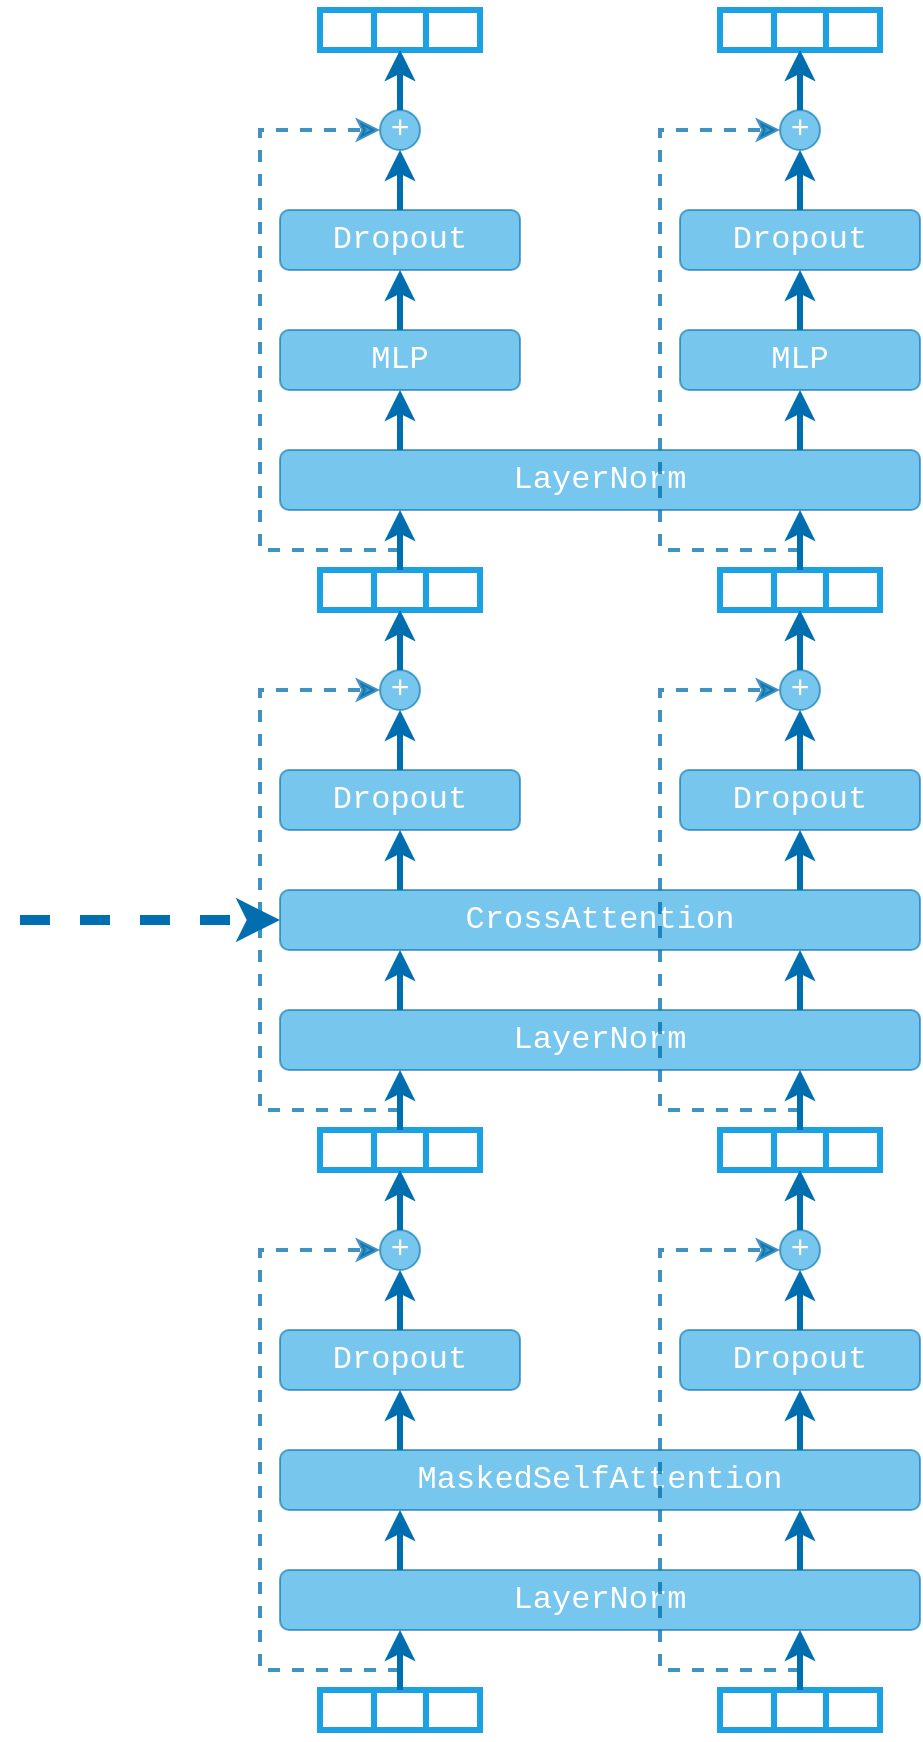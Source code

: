 <mxfile version="21.6.1" type="device">
  <diagram name="Page-1" id="Bc5GJkbn-tEceONIMzTU">
    <mxGraphModel dx="899" dy="552" grid="1" gridSize="10" guides="1" tooltips="1" connect="1" arrows="1" fold="1" page="1" pageScale="1" pageWidth="850" pageHeight="1100" math="0" shadow="0">
      <root>
        <mxCell id="0" />
        <mxCell id="1" parent="0" />
        <mxCell id="vSFo7Jb99_2Wq5jZSn7a-1" value="" style="shape=table;startSize=0;container=1;collapsible=0;childLayout=tableLayout;fontSize=16;fillColor=none;strokeColor=#1BA1E2;strokeWidth=3;" vertex="1" parent="1">
          <mxGeometry x="170" y="565" width="80" height="20" as="geometry" />
        </mxCell>
        <mxCell id="vSFo7Jb99_2Wq5jZSn7a-2" value="" style="shape=tableRow;horizontal=0;startSize=0;swimlaneHead=0;swimlaneBody=0;strokeColor=inherit;top=0;left=0;bottom=0;right=0;collapsible=0;dropTarget=0;fillColor=none;points=[[0,0.5],[1,0.5]];portConstraint=eastwest;fontSize=16;strokeWidth=3;" vertex="1" parent="vSFo7Jb99_2Wq5jZSn7a-1">
          <mxGeometry width="80" height="20" as="geometry" />
        </mxCell>
        <mxCell id="vSFo7Jb99_2Wq5jZSn7a-3" value="" style="shape=partialRectangle;html=1;whiteSpace=wrap;connectable=0;strokeColor=inherit;overflow=hidden;fillColor=none;top=0;left=0;bottom=0;right=0;pointerEvents=1;fontSize=16;" vertex="1" parent="vSFo7Jb99_2Wq5jZSn7a-2">
          <mxGeometry width="27" height="20" as="geometry">
            <mxRectangle width="27" height="20" as="alternateBounds" />
          </mxGeometry>
        </mxCell>
        <mxCell id="vSFo7Jb99_2Wq5jZSn7a-4" value="" style="shape=partialRectangle;html=1;whiteSpace=wrap;connectable=0;strokeColor=inherit;overflow=hidden;fillColor=none;top=0;left=0;bottom=0;right=0;pointerEvents=1;fontSize=16;" vertex="1" parent="vSFo7Jb99_2Wq5jZSn7a-2">
          <mxGeometry x="27" width="26" height="20" as="geometry">
            <mxRectangle width="26" height="20" as="alternateBounds" />
          </mxGeometry>
        </mxCell>
        <mxCell id="vSFo7Jb99_2Wq5jZSn7a-5" value="" style="shape=partialRectangle;html=1;whiteSpace=wrap;connectable=0;strokeColor=inherit;overflow=hidden;fillColor=none;top=0;left=0;bottom=0;right=0;pointerEvents=1;fontSize=16;" vertex="1" parent="vSFo7Jb99_2Wq5jZSn7a-2">
          <mxGeometry x="53" width="27" height="20" as="geometry">
            <mxRectangle width="27" height="20" as="alternateBounds" />
          </mxGeometry>
        </mxCell>
        <mxCell id="vSFo7Jb99_2Wq5jZSn7a-15" value="&lt;font style=&quot;font-size: 16px;&quot; face=&quot;Courier New&quot;&gt;CrossAttention&lt;br&gt;&lt;/font&gt;" style="rounded=1;whiteSpace=wrap;html=1;opacity=60;fillColor=#1ba1e2;fontColor=#ffffff;strokeColor=#006EAF;" vertex="1" parent="1">
          <mxGeometry x="150" y="445" width="320" height="30" as="geometry" />
        </mxCell>
        <mxCell id="vSFo7Jb99_2Wq5jZSn7a-17" value="" style="shape=table;startSize=0;container=1;collapsible=0;childLayout=tableLayout;fontSize=16;fillColor=none;strokeColor=#1BA1E2;strokeWidth=3;" vertex="1" parent="1">
          <mxGeometry x="370" y="565" width="80" height="20" as="geometry" />
        </mxCell>
        <mxCell id="vSFo7Jb99_2Wq5jZSn7a-18" value="" style="shape=tableRow;horizontal=0;startSize=0;swimlaneHead=0;swimlaneBody=0;strokeColor=inherit;top=0;left=0;bottom=0;right=0;collapsible=0;dropTarget=0;fillColor=none;points=[[0,0.5],[1,0.5]];portConstraint=eastwest;fontSize=16;strokeWidth=3;" vertex="1" parent="vSFo7Jb99_2Wq5jZSn7a-17">
          <mxGeometry width="80" height="20" as="geometry" />
        </mxCell>
        <mxCell id="vSFo7Jb99_2Wq5jZSn7a-19" value="" style="shape=partialRectangle;html=1;whiteSpace=wrap;connectable=0;strokeColor=inherit;overflow=hidden;fillColor=none;top=0;left=0;bottom=0;right=0;pointerEvents=1;fontSize=16;" vertex="1" parent="vSFo7Jb99_2Wq5jZSn7a-18">
          <mxGeometry width="27" height="20" as="geometry">
            <mxRectangle width="27" height="20" as="alternateBounds" />
          </mxGeometry>
        </mxCell>
        <mxCell id="vSFo7Jb99_2Wq5jZSn7a-20" value="" style="shape=partialRectangle;html=1;whiteSpace=wrap;connectable=0;strokeColor=inherit;overflow=hidden;fillColor=none;top=0;left=0;bottom=0;right=0;pointerEvents=1;fontSize=16;" vertex="1" parent="vSFo7Jb99_2Wq5jZSn7a-18">
          <mxGeometry x="27" width="26" height="20" as="geometry">
            <mxRectangle width="26" height="20" as="alternateBounds" />
          </mxGeometry>
        </mxCell>
        <mxCell id="vSFo7Jb99_2Wq5jZSn7a-21" value="" style="shape=partialRectangle;html=1;whiteSpace=wrap;connectable=0;strokeColor=inherit;overflow=hidden;fillColor=none;top=0;left=0;bottom=0;right=0;pointerEvents=1;fontSize=16;" vertex="1" parent="vSFo7Jb99_2Wq5jZSn7a-18">
          <mxGeometry x="53" width="27" height="20" as="geometry">
            <mxRectangle width="27" height="20" as="alternateBounds" />
          </mxGeometry>
        </mxCell>
        <mxCell id="vSFo7Jb99_2Wq5jZSn7a-22" value="&lt;font style=&quot;font-size: 16px;&quot; face=&quot;Courier New&quot;&gt;MLP&lt;br&gt;&lt;/font&gt;" style="rounded=1;whiteSpace=wrap;html=1;opacity=60;fillColor=#1ba1e2;fontColor=#ffffff;strokeColor=#006EAF;" vertex="1" parent="1">
          <mxGeometry x="150" y="165" width="120" height="30" as="geometry" />
        </mxCell>
        <mxCell id="vSFo7Jb99_2Wq5jZSn7a-29" value="" style="shape=table;startSize=0;container=1;collapsible=0;childLayout=tableLayout;fontSize=16;fillColor=none;strokeColor=#1BA1E2;strokeWidth=3;" vertex="1" parent="1">
          <mxGeometry x="170" y="285" width="80" height="20" as="geometry" />
        </mxCell>
        <mxCell id="vSFo7Jb99_2Wq5jZSn7a-30" value="" style="shape=tableRow;horizontal=0;startSize=0;swimlaneHead=0;swimlaneBody=0;strokeColor=inherit;top=0;left=0;bottom=0;right=0;collapsible=0;dropTarget=0;fillColor=none;points=[[0,0.5],[1,0.5]];portConstraint=eastwest;fontSize=16;strokeWidth=3;" vertex="1" parent="vSFo7Jb99_2Wq5jZSn7a-29">
          <mxGeometry width="80" height="20" as="geometry" />
        </mxCell>
        <mxCell id="vSFo7Jb99_2Wq5jZSn7a-31" value="" style="shape=partialRectangle;html=1;whiteSpace=wrap;connectable=0;strokeColor=inherit;overflow=hidden;fillColor=none;top=0;left=0;bottom=0;right=0;pointerEvents=1;fontSize=16;" vertex="1" parent="vSFo7Jb99_2Wq5jZSn7a-30">
          <mxGeometry width="27" height="20" as="geometry">
            <mxRectangle width="27" height="20" as="alternateBounds" />
          </mxGeometry>
        </mxCell>
        <mxCell id="vSFo7Jb99_2Wq5jZSn7a-32" value="" style="shape=partialRectangle;html=1;whiteSpace=wrap;connectable=0;strokeColor=inherit;overflow=hidden;fillColor=none;top=0;left=0;bottom=0;right=0;pointerEvents=1;fontSize=16;" vertex="1" parent="vSFo7Jb99_2Wq5jZSn7a-30">
          <mxGeometry x="27" width="26" height="20" as="geometry">
            <mxRectangle width="26" height="20" as="alternateBounds" />
          </mxGeometry>
        </mxCell>
        <mxCell id="vSFo7Jb99_2Wq5jZSn7a-33" value="" style="shape=partialRectangle;html=1;whiteSpace=wrap;connectable=0;strokeColor=inherit;overflow=hidden;fillColor=none;top=0;left=0;bottom=0;right=0;pointerEvents=1;fontSize=16;" vertex="1" parent="vSFo7Jb99_2Wq5jZSn7a-30">
          <mxGeometry x="53" width="27" height="20" as="geometry">
            <mxRectangle width="27" height="20" as="alternateBounds" />
          </mxGeometry>
        </mxCell>
        <mxCell id="vSFo7Jb99_2Wq5jZSn7a-34" value="" style="shape=table;startSize=0;container=1;collapsible=0;childLayout=tableLayout;fontSize=16;fillColor=none;strokeColor=#1BA1E2;strokeWidth=3;" vertex="1" parent="1">
          <mxGeometry x="370" y="285" width="80" height="20" as="geometry" />
        </mxCell>
        <mxCell id="vSFo7Jb99_2Wq5jZSn7a-35" value="" style="shape=tableRow;horizontal=0;startSize=0;swimlaneHead=0;swimlaneBody=0;strokeColor=inherit;top=0;left=0;bottom=0;right=0;collapsible=0;dropTarget=0;fillColor=none;points=[[0,0.5],[1,0.5]];portConstraint=eastwest;fontSize=16;strokeWidth=3;" vertex="1" parent="vSFo7Jb99_2Wq5jZSn7a-34">
          <mxGeometry width="80" height="20" as="geometry" />
        </mxCell>
        <mxCell id="vSFo7Jb99_2Wq5jZSn7a-36" value="" style="shape=partialRectangle;html=1;whiteSpace=wrap;connectable=0;strokeColor=inherit;overflow=hidden;fillColor=none;top=0;left=0;bottom=0;right=0;pointerEvents=1;fontSize=16;" vertex="1" parent="vSFo7Jb99_2Wq5jZSn7a-35">
          <mxGeometry width="27" height="20" as="geometry">
            <mxRectangle width="27" height="20" as="alternateBounds" />
          </mxGeometry>
        </mxCell>
        <mxCell id="vSFo7Jb99_2Wq5jZSn7a-37" value="" style="shape=partialRectangle;html=1;whiteSpace=wrap;connectable=0;strokeColor=inherit;overflow=hidden;fillColor=none;top=0;left=0;bottom=0;right=0;pointerEvents=1;fontSize=16;" vertex="1" parent="vSFo7Jb99_2Wq5jZSn7a-35">
          <mxGeometry x="27" width="26" height="20" as="geometry">
            <mxRectangle width="26" height="20" as="alternateBounds" />
          </mxGeometry>
        </mxCell>
        <mxCell id="vSFo7Jb99_2Wq5jZSn7a-38" value="" style="shape=partialRectangle;html=1;whiteSpace=wrap;connectable=0;strokeColor=inherit;overflow=hidden;fillColor=none;top=0;left=0;bottom=0;right=0;pointerEvents=1;fontSize=16;" vertex="1" parent="vSFo7Jb99_2Wq5jZSn7a-35">
          <mxGeometry x="53" width="27" height="20" as="geometry">
            <mxRectangle width="27" height="20" as="alternateBounds" />
          </mxGeometry>
        </mxCell>
        <mxCell id="vSFo7Jb99_2Wq5jZSn7a-39" value="&lt;font style=&quot;font-size: 16px;&quot; face=&quot;Courier New&quot;&gt;MLP&lt;br&gt;&lt;/font&gt;" style="rounded=1;whiteSpace=wrap;html=1;opacity=60;fillColor=#1ba1e2;fontColor=#ffffff;strokeColor=#006EAF;" vertex="1" parent="1">
          <mxGeometry x="350" y="165" width="120" height="30" as="geometry" />
        </mxCell>
        <mxCell id="vSFo7Jb99_2Wq5jZSn7a-40" value="&lt;font style=&quot;font-size: 16px;&quot; face=&quot;Courier New&quot;&gt;LayerNorm&lt;br&gt;&lt;/font&gt;" style="rounded=1;whiteSpace=wrap;html=1;opacity=60;fillColor=#1ba1e2;fontColor=#ffffff;strokeColor=#006EAF;" vertex="1" parent="1">
          <mxGeometry x="150" y="505" width="320" height="30" as="geometry" />
        </mxCell>
        <mxCell id="vSFo7Jb99_2Wq5jZSn7a-41" value="&lt;font style=&quot;font-size: 16px;&quot; face=&quot;Courier New&quot;&gt;+&lt;/font&gt;" style="ellipse;whiteSpace=wrap;html=1;aspect=fixed;fillColor=#1ba1e2;fontColor=#ffffff;strokeColor=#006EAF;opacity=60;" vertex="1" parent="1">
          <mxGeometry x="200" y="335" width="20" height="20" as="geometry" />
        </mxCell>
        <mxCell id="vSFo7Jb99_2Wq5jZSn7a-42" value="&lt;font style=&quot;font-size: 16px;&quot; face=&quot;Courier New&quot;&gt;+&lt;/font&gt;" style="ellipse;whiteSpace=wrap;html=1;aspect=fixed;fillColor=#1ba1e2;fontColor=#ffffff;strokeColor=#006EAF;opacity=60;" vertex="1" parent="1">
          <mxGeometry x="400" y="335" width="20" height="20" as="geometry" />
        </mxCell>
        <mxCell id="vSFo7Jb99_2Wq5jZSn7a-43" value="&lt;font style=&quot;font-size: 16px;&quot; face=&quot;Courier New&quot;&gt;LayerNorm&lt;br&gt;&lt;/font&gt;" style="rounded=1;whiteSpace=wrap;html=1;opacity=60;fillColor=#1ba1e2;fontColor=#ffffff;strokeColor=#006EAF;" vertex="1" parent="1">
          <mxGeometry x="150" y="225" width="320" height="30" as="geometry" />
        </mxCell>
        <mxCell id="vSFo7Jb99_2Wq5jZSn7a-54" value="" style="shape=table;startSize=0;container=1;collapsible=0;childLayout=tableLayout;fontSize=16;fillColor=none;strokeColor=#1BA1E2;strokeWidth=3;" vertex="1" parent="1">
          <mxGeometry x="170" y="5" width="80" height="20" as="geometry" />
        </mxCell>
        <mxCell id="vSFo7Jb99_2Wq5jZSn7a-55" value="" style="shape=tableRow;horizontal=0;startSize=0;swimlaneHead=0;swimlaneBody=0;strokeColor=inherit;top=0;left=0;bottom=0;right=0;collapsible=0;dropTarget=0;fillColor=none;points=[[0,0.5],[1,0.5]];portConstraint=eastwest;fontSize=16;strokeWidth=3;" vertex="1" parent="vSFo7Jb99_2Wq5jZSn7a-54">
          <mxGeometry width="80" height="20" as="geometry" />
        </mxCell>
        <mxCell id="vSFo7Jb99_2Wq5jZSn7a-56" value="" style="shape=partialRectangle;html=1;whiteSpace=wrap;connectable=0;strokeColor=inherit;overflow=hidden;fillColor=none;top=0;left=0;bottom=0;right=0;pointerEvents=1;fontSize=16;" vertex="1" parent="vSFo7Jb99_2Wq5jZSn7a-55">
          <mxGeometry width="27" height="20" as="geometry">
            <mxRectangle width="27" height="20" as="alternateBounds" />
          </mxGeometry>
        </mxCell>
        <mxCell id="vSFo7Jb99_2Wq5jZSn7a-57" value="" style="shape=partialRectangle;html=1;whiteSpace=wrap;connectable=0;strokeColor=inherit;overflow=hidden;fillColor=none;top=0;left=0;bottom=0;right=0;pointerEvents=1;fontSize=16;" vertex="1" parent="vSFo7Jb99_2Wq5jZSn7a-55">
          <mxGeometry x="27" width="26" height="20" as="geometry">
            <mxRectangle width="26" height="20" as="alternateBounds" />
          </mxGeometry>
        </mxCell>
        <mxCell id="vSFo7Jb99_2Wq5jZSn7a-58" value="" style="shape=partialRectangle;html=1;whiteSpace=wrap;connectable=0;strokeColor=inherit;overflow=hidden;fillColor=none;top=0;left=0;bottom=0;right=0;pointerEvents=1;fontSize=16;" vertex="1" parent="vSFo7Jb99_2Wq5jZSn7a-55">
          <mxGeometry x="53" width="27" height="20" as="geometry">
            <mxRectangle width="27" height="20" as="alternateBounds" />
          </mxGeometry>
        </mxCell>
        <mxCell id="vSFo7Jb99_2Wq5jZSn7a-59" value="" style="shape=table;startSize=0;container=1;collapsible=0;childLayout=tableLayout;fontSize=16;fillColor=none;strokeColor=#1BA1E2;strokeWidth=3;" vertex="1" parent="1">
          <mxGeometry x="370" y="5" width="80" height="20" as="geometry" />
        </mxCell>
        <mxCell id="vSFo7Jb99_2Wq5jZSn7a-60" value="" style="shape=tableRow;horizontal=0;startSize=0;swimlaneHead=0;swimlaneBody=0;strokeColor=inherit;top=0;left=0;bottom=0;right=0;collapsible=0;dropTarget=0;fillColor=none;points=[[0,0.5],[1,0.5]];portConstraint=eastwest;fontSize=16;strokeWidth=3;" vertex="1" parent="vSFo7Jb99_2Wq5jZSn7a-59">
          <mxGeometry width="80" height="20" as="geometry" />
        </mxCell>
        <mxCell id="vSFo7Jb99_2Wq5jZSn7a-61" value="" style="shape=partialRectangle;html=1;whiteSpace=wrap;connectable=0;strokeColor=inherit;overflow=hidden;fillColor=none;top=0;left=0;bottom=0;right=0;pointerEvents=1;fontSize=16;" vertex="1" parent="vSFo7Jb99_2Wq5jZSn7a-60">
          <mxGeometry width="27" height="20" as="geometry">
            <mxRectangle width="27" height="20" as="alternateBounds" />
          </mxGeometry>
        </mxCell>
        <mxCell id="vSFo7Jb99_2Wq5jZSn7a-62" value="" style="shape=partialRectangle;html=1;whiteSpace=wrap;connectable=0;strokeColor=inherit;overflow=hidden;fillColor=none;top=0;left=0;bottom=0;right=0;pointerEvents=1;fontSize=16;" vertex="1" parent="vSFo7Jb99_2Wq5jZSn7a-60">
          <mxGeometry x="27" width="26" height="20" as="geometry">
            <mxRectangle width="26" height="20" as="alternateBounds" />
          </mxGeometry>
        </mxCell>
        <mxCell id="vSFo7Jb99_2Wq5jZSn7a-63" value="" style="shape=partialRectangle;html=1;whiteSpace=wrap;connectable=0;strokeColor=inherit;overflow=hidden;fillColor=none;top=0;left=0;bottom=0;right=0;pointerEvents=1;fontSize=16;" vertex="1" parent="vSFo7Jb99_2Wq5jZSn7a-60">
          <mxGeometry x="53" width="27" height="20" as="geometry">
            <mxRectangle width="27" height="20" as="alternateBounds" />
          </mxGeometry>
        </mxCell>
        <mxCell id="vSFo7Jb99_2Wq5jZSn7a-64" value="&lt;font style=&quot;font-size: 16px;&quot; face=&quot;Courier New&quot;&gt;+&lt;/font&gt;" style="ellipse;whiteSpace=wrap;html=1;aspect=fixed;fillColor=#1ba1e2;fontColor=#ffffff;strokeColor=#006EAF;opacity=60;" vertex="1" parent="1">
          <mxGeometry x="200" y="55" width="20" height="20" as="geometry" />
        </mxCell>
        <mxCell id="vSFo7Jb99_2Wq5jZSn7a-65" value="&lt;font style=&quot;font-size: 16px;&quot; face=&quot;Courier New&quot;&gt;+&lt;/font&gt;" style="ellipse;whiteSpace=wrap;html=1;aspect=fixed;fillColor=#1ba1e2;fontColor=#ffffff;strokeColor=#006EAF;opacity=60;" vertex="1" parent="1">
          <mxGeometry x="400" y="55" width="20" height="20" as="geometry" />
        </mxCell>
        <mxCell id="vSFo7Jb99_2Wq5jZSn7a-66" value="" style="endArrow=classic;html=1;rounded=0;fillColor=#1ba1e2;strokeColor=#006EAF;strokeWidth=3;" edge="1" parent="1">
          <mxGeometry width="50" height="50" relative="1" as="geometry">
            <mxPoint x="410" y="565" as="sourcePoint" />
            <mxPoint x="410" y="535" as="targetPoint" />
          </mxGeometry>
        </mxCell>
        <mxCell id="vSFo7Jb99_2Wq5jZSn7a-67" value="" style="endArrow=classic;html=1;rounded=0;fillColor=#1ba1e2;strokeColor=#006EAF;strokeWidth=3;" edge="1" parent="1">
          <mxGeometry width="50" height="50" relative="1" as="geometry">
            <mxPoint x="210" y="565" as="sourcePoint" />
            <mxPoint x="210" y="535" as="targetPoint" />
          </mxGeometry>
        </mxCell>
        <mxCell id="vSFo7Jb99_2Wq5jZSn7a-68" value="" style="endArrow=classic;html=1;rounded=0;fillColor=#1ba1e2;strokeColor=#006EAF;strokeWidth=3;" edge="1" parent="1">
          <mxGeometry width="50" height="50" relative="1" as="geometry">
            <mxPoint x="410" y="505" as="sourcePoint" />
            <mxPoint x="410" y="475" as="targetPoint" />
          </mxGeometry>
        </mxCell>
        <mxCell id="vSFo7Jb99_2Wq5jZSn7a-69" value="" style="endArrow=classic;html=1;rounded=0;fillColor=#1ba1e2;strokeColor=#006EAF;strokeWidth=3;" edge="1" parent="1">
          <mxGeometry width="50" height="50" relative="1" as="geometry">
            <mxPoint x="210" y="505" as="sourcePoint" />
            <mxPoint x="210" y="475" as="targetPoint" />
          </mxGeometry>
        </mxCell>
        <mxCell id="vSFo7Jb99_2Wq5jZSn7a-70" value="" style="endArrow=classic;html=1;rounded=0;fillColor=#1ba1e2;strokeColor=#006EAF;strokeWidth=3;" edge="1" parent="1">
          <mxGeometry width="50" height="50" relative="1" as="geometry">
            <mxPoint x="410" y="385" as="sourcePoint" />
            <mxPoint x="410" y="355" as="targetPoint" />
          </mxGeometry>
        </mxCell>
        <mxCell id="vSFo7Jb99_2Wq5jZSn7a-71" value="" style="endArrow=classic;html=1;rounded=0;fillColor=#1ba1e2;strokeColor=#006EAF;strokeWidth=3;" edge="1" parent="1">
          <mxGeometry width="50" height="50" relative="1" as="geometry">
            <mxPoint x="210" y="385" as="sourcePoint" />
            <mxPoint x="210" y="355" as="targetPoint" />
          </mxGeometry>
        </mxCell>
        <mxCell id="vSFo7Jb99_2Wq5jZSn7a-72" value="" style="endArrow=classic;html=1;rounded=0;fillColor=#1ba1e2;strokeColor=#006EAF;strokeWidth=3;" edge="1" parent="1">
          <mxGeometry width="50" height="50" relative="1" as="geometry">
            <mxPoint x="410" y="445" as="sourcePoint" />
            <mxPoint x="410" y="415" as="targetPoint" />
          </mxGeometry>
        </mxCell>
        <mxCell id="vSFo7Jb99_2Wq5jZSn7a-75" value="" style="endArrow=classic;html=1;rounded=0;fillColor=#1ba1e2;strokeColor=#006EAF;strokeWidth=2;entryX=0;entryY=0.5;entryDx=0;entryDy=0;dashed=1;opacity=75;" edge="1" parent="1" target="vSFo7Jb99_2Wq5jZSn7a-42">
          <mxGeometry width="50" height="50" relative="1" as="geometry">
            <mxPoint x="410" y="555" as="sourcePoint" />
            <mxPoint x="400" y="405" as="targetPoint" />
            <Array as="points">
              <mxPoint x="340" y="555" />
              <mxPoint x="340" y="345" />
            </Array>
          </mxGeometry>
        </mxCell>
        <mxCell id="vSFo7Jb99_2Wq5jZSn7a-74" value="" style="endArrow=classic;html=1;rounded=0;fillColor=#1ba1e2;strokeColor=#006EAF;strokeWidth=2;entryX=0;entryY=0.5;entryDx=0;entryDy=0;dashed=1;opacity=75;" edge="1" parent="1" target="vSFo7Jb99_2Wq5jZSn7a-41">
          <mxGeometry width="50" height="50" relative="1" as="geometry">
            <mxPoint x="210" y="555" as="sourcePoint" />
            <mxPoint x="150.0" y="405" as="targetPoint" />
            <Array as="points">
              <mxPoint x="140" y="555" />
              <mxPoint x="140" y="345" />
            </Array>
          </mxGeometry>
        </mxCell>
        <mxCell id="vSFo7Jb99_2Wq5jZSn7a-73" value="" style="endArrow=classic;html=1;rounded=0;fillColor=#1ba1e2;strokeColor=#006EAF;strokeWidth=3;" edge="1" parent="1">
          <mxGeometry width="50" height="50" relative="1" as="geometry">
            <mxPoint x="210" y="445" as="sourcePoint" />
            <mxPoint x="210" y="415" as="targetPoint" />
          </mxGeometry>
        </mxCell>
        <mxCell id="vSFo7Jb99_2Wq5jZSn7a-76" value="" style="endArrow=classic;html=1;rounded=0;fillColor=#1ba1e2;strokeColor=#006EAF;strokeWidth=3;" edge="1" parent="1">
          <mxGeometry width="50" height="50" relative="1" as="geometry">
            <mxPoint x="410" y="285" as="sourcePoint" />
            <mxPoint x="410" y="255" as="targetPoint" />
          </mxGeometry>
        </mxCell>
        <mxCell id="vSFo7Jb99_2Wq5jZSn7a-77" value="" style="endArrow=classic;html=1;rounded=0;fillColor=#1ba1e2;strokeColor=#006EAF;strokeWidth=3;" edge="1" parent="1">
          <mxGeometry width="50" height="50" relative="1" as="geometry">
            <mxPoint x="210" y="285" as="sourcePoint" />
            <mxPoint x="210" y="255" as="targetPoint" />
          </mxGeometry>
        </mxCell>
        <mxCell id="vSFo7Jb99_2Wq5jZSn7a-80" value="" style="endArrow=classic;html=1;rounded=0;fillColor=#1ba1e2;strokeColor=#006EAF;strokeWidth=3;" edge="1" parent="1">
          <mxGeometry width="50" height="50" relative="1" as="geometry">
            <mxPoint x="410" y="225" as="sourcePoint" />
            <mxPoint x="410" y="195" as="targetPoint" />
          </mxGeometry>
        </mxCell>
        <mxCell id="vSFo7Jb99_2Wq5jZSn7a-81" value="" style="endArrow=classic;html=1;rounded=0;fillColor=#1ba1e2;strokeColor=#006EAF;strokeWidth=3;" edge="1" parent="1">
          <mxGeometry width="50" height="50" relative="1" as="geometry">
            <mxPoint x="210" y="225" as="sourcePoint" />
            <mxPoint x="210" y="195" as="targetPoint" />
          </mxGeometry>
        </mxCell>
        <mxCell id="vSFo7Jb99_2Wq5jZSn7a-82" value="" style="endArrow=classic;html=1;rounded=0;fillColor=#1ba1e2;strokeColor=#006EAF;strokeWidth=3;" edge="1" parent="1">
          <mxGeometry width="50" height="50" relative="1" as="geometry">
            <mxPoint x="410" y="105" as="sourcePoint" />
            <mxPoint x="410" y="75" as="targetPoint" />
          </mxGeometry>
        </mxCell>
        <mxCell id="vSFo7Jb99_2Wq5jZSn7a-83" value="" style="endArrow=classic;html=1;rounded=0;fillColor=#1ba1e2;strokeColor=#006EAF;strokeWidth=3;" edge="1" parent="1">
          <mxGeometry width="50" height="50" relative="1" as="geometry">
            <mxPoint x="210" y="105" as="sourcePoint" />
            <mxPoint x="210" y="75" as="targetPoint" />
          </mxGeometry>
        </mxCell>
        <mxCell id="vSFo7Jb99_2Wq5jZSn7a-84" value="" style="endArrow=classic;html=1;rounded=0;fillColor=#1ba1e2;strokeColor=#006EAF;strokeWidth=3;" edge="1" parent="1">
          <mxGeometry width="50" height="50" relative="1" as="geometry">
            <mxPoint x="410" y="165" as="sourcePoint" />
            <mxPoint x="410" y="135" as="targetPoint" />
          </mxGeometry>
        </mxCell>
        <mxCell id="vSFo7Jb99_2Wq5jZSn7a-85" value="" style="endArrow=classic;html=1;rounded=0;fillColor=#1ba1e2;strokeColor=#006EAF;strokeWidth=3;" edge="1" parent="1">
          <mxGeometry width="50" height="50" relative="1" as="geometry">
            <mxPoint x="210" y="165" as="sourcePoint" />
            <mxPoint x="210" y="135" as="targetPoint" />
          </mxGeometry>
        </mxCell>
        <mxCell id="vSFo7Jb99_2Wq5jZSn7a-86" value="" style="endArrow=classic;html=1;rounded=0;fillColor=#1ba1e2;strokeColor=#006EAF;strokeWidth=2;entryX=0;entryY=0.5;entryDx=0;entryDy=0;dashed=1;opacity=75;" edge="1" parent="1" target="vSFo7Jb99_2Wq5jZSn7a-65">
          <mxGeometry width="50" height="50" relative="1" as="geometry">
            <mxPoint x="410" y="275" as="sourcePoint" />
            <mxPoint x="400" y="125" as="targetPoint" />
            <Array as="points">
              <mxPoint x="340" y="275" />
              <mxPoint x="340" y="65" />
            </Array>
          </mxGeometry>
        </mxCell>
        <mxCell id="vSFo7Jb99_2Wq5jZSn7a-87" value="" style="endArrow=classic;html=1;rounded=0;fillColor=#1ba1e2;strokeColor=#006EAF;strokeWidth=2;entryX=0;entryY=0.5;entryDx=0;entryDy=0;dashed=1;opacity=75;" edge="1" parent="1" target="vSFo7Jb99_2Wq5jZSn7a-64">
          <mxGeometry width="50" height="50" relative="1" as="geometry">
            <mxPoint x="210" y="275" as="sourcePoint" />
            <mxPoint x="200" y="125" as="targetPoint" />
            <Array as="points">
              <mxPoint x="140" y="275" />
              <mxPoint x="140" y="65" />
            </Array>
          </mxGeometry>
        </mxCell>
        <mxCell id="vSFo7Jb99_2Wq5jZSn7a-88" value="&lt;font style=&quot;font-size: 16px;&quot; face=&quot;Courier New&quot;&gt;Dropout&lt;br&gt;&lt;/font&gt;" style="rounded=1;whiteSpace=wrap;html=1;opacity=60;fillColor=#1ba1e2;fontColor=#ffffff;strokeColor=#006EAF;" vertex="1" parent="1">
          <mxGeometry x="150" y="385" width="120" height="30" as="geometry" />
        </mxCell>
        <mxCell id="vSFo7Jb99_2Wq5jZSn7a-89" value="&lt;font style=&quot;font-size: 16px;&quot; face=&quot;Courier New&quot;&gt;Dropout&lt;br&gt;&lt;/font&gt;" style="rounded=1;whiteSpace=wrap;html=1;opacity=60;fillColor=#1ba1e2;fontColor=#ffffff;strokeColor=#006EAF;" vertex="1" parent="1">
          <mxGeometry x="350" y="385" width="120" height="30" as="geometry" />
        </mxCell>
        <mxCell id="vSFo7Jb99_2Wq5jZSn7a-90" value="" style="endArrow=classic;html=1;rounded=0;fillColor=#1ba1e2;strokeColor=#006EAF;strokeWidth=3;" edge="1" parent="1">
          <mxGeometry width="50" height="50" relative="1" as="geometry">
            <mxPoint x="410" y="335" as="sourcePoint" />
            <mxPoint x="410" y="305" as="targetPoint" />
          </mxGeometry>
        </mxCell>
        <mxCell id="vSFo7Jb99_2Wq5jZSn7a-91" value="" style="endArrow=classic;html=1;rounded=0;fillColor=#1ba1e2;strokeColor=#006EAF;strokeWidth=3;" edge="1" parent="1">
          <mxGeometry width="50" height="50" relative="1" as="geometry">
            <mxPoint x="210" y="335" as="sourcePoint" />
            <mxPoint x="210" y="305" as="targetPoint" />
          </mxGeometry>
        </mxCell>
        <mxCell id="vSFo7Jb99_2Wq5jZSn7a-92" value="&lt;font style=&quot;font-size: 16px;&quot; face=&quot;Courier New&quot;&gt;Dropout&lt;br&gt;&lt;/font&gt;" style="rounded=1;whiteSpace=wrap;html=1;opacity=60;fillColor=#1ba1e2;fontColor=#ffffff;strokeColor=#006EAF;" vertex="1" parent="1">
          <mxGeometry x="150" y="105" width="120" height="30" as="geometry" />
        </mxCell>
        <mxCell id="vSFo7Jb99_2Wq5jZSn7a-93" value="&lt;font style=&quot;font-size: 16px;&quot; face=&quot;Courier New&quot;&gt;Dropout&lt;br&gt;&lt;/font&gt;" style="rounded=1;whiteSpace=wrap;html=1;opacity=60;fillColor=#1ba1e2;fontColor=#ffffff;strokeColor=#006EAF;" vertex="1" parent="1">
          <mxGeometry x="350" y="105" width="120" height="30" as="geometry" />
        </mxCell>
        <mxCell id="vSFo7Jb99_2Wq5jZSn7a-94" value="" style="endArrow=classic;html=1;rounded=0;fillColor=#1ba1e2;strokeColor=#006EAF;strokeWidth=3;" edge="1" parent="1">
          <mxGeometry width="50" height="50" relative="1" as="geometry">
            <mxPoint x="410" y="55" as="sourcePoint" />
            <mxPoint x="410" y="25" as="targetPoint" />
          </mxGeometry>
        </mxCell>
        <mxCell id="vSFo7Jb99_2Wq5jZSn7a-95" value="" style="endArrow=classic;html=1;rounded=0;fillColor=#1ba1e2;strokeColor=#006EAF;strokeWidth=3;" edge="1" parent="1">
          <mxGeometry width="50" height="50" relative="1" as="geometry">
            <mxPoint x="210" y="55" as="sourcePoint" />
            <mxPoint x="210" y="25" as="targetPoint" />
          </mxGeometry>
        </mxCell>
        <mxCell id="vSFo7Jb99_2Wq5jZSn7a-96" value="&lt;font style=&quot;font-size: 16px;&quot; face=&quot;Courier New&quot;&gt;z&lt;sub&gt;1&lt;/sub&gt;&lt;/font&gt;" style="text;html=1;strokeColor=none;fillColor=none;align=center;verticalAlign=middle;whiteSpace=wrap;rounded=0;fontColor=#FFFFFF;" vertex="1" parent="1">
          <mxGeometry x="110" y="560" width="60" height="30" as="geometry" />
        </mxCell>
        <mxCell id="vSFo7Jb99_2Wq5jZSn7a-97" value="&lt;font style=&quot;font-size: 16px;&quot; face=&quot;Courier New&quot;&gt;z&lt;sub&gt;2&lt;/sub&gt;&lt;/font&gt;" style="text;html=1;strokeColor=none;fillColor=none;align=center;verticalAlign=middle;whiteSpace=wrap;rounded=0;fontColor=#FFFFFF;" vertex="1" parent="1">
          <mxGeometry x="310" y="560" width="60" height="30" as="geometry" />
        </mxCell>
        <mxCell id="vSFo7Jb99_2Wq5jZSn7a-98" value="&lt;font style=&quot;font-size: 16px;&quot; face=&quot;Courier New&quot;&gt;c&lt;sub&gt;1&lt;/sub&gt;&lt;/font&gt;" style="text;html=1;strokeColor=none;fillColor=none;align=center;verticalAlign=middle;whiteSpace=wrap;rounded=0;fontColor=#FFFFFF;" vertex="1" parent="1">
          <mxGeometry x="110" y="280" width="60" height="30" as="geometry" />
        </mxCell>
        <mxCell id="vSFo7Jb99_2Wq5jZSn7a-99" value="&lt;font style=&quot;font-size: 16px;&quot; face=&quot;Courier New&quot;&gt;c&lt;sub&gt;2&lt;/sub&gt;&lt;/font&gt;" style="text;html=1;strokeColor=none;fillColor=none;align=center;verticalAlign=middle;whiteSpace=wrap;rounded=0;fontColor=#FFFFFF;" vertex="1" parent="1">
          <mxGeometry x="310" y="280" width="60" height="30" as="geometry" />
        </mxCell>
        <mxCell id="vSFo7Jb99_2Wq5jZSn7a-100" value="&lt;font style=&quot;font-size: 16px;&quot; face=&quot;Courier New&quot;&gt;r&lt;sub&gt;1&lt;/sub&gt;&lt;/font&gt;" style="text;html=1;strokeColor=none;fillColor=none;align=center;verticalAlign=middle;whiteSpace=wrap;rounded=0;fontColor=#FFFFFF;" vertex="1" parent="1">
          <mxGeometry x="110" width="60" height="30" as="geometry" />
        </mxCell>
        <mxCell id="vSFo7Jb99_2Wq5jZSn7a-101" value="&lt;font style=&quot;font-size: 16px;&quot; face=&quot;Courier New&quot;&gt;r&lt;sub&gt;2&lt;/sub&gt;&lt;/font&gt;" style="text;html=1;strokeColor=none;fillColor=none;align=center;verticalAlign=middle;whiteSpace=wrap;rounded=0;fontColor=#FFFFFF;" vertex="1" parent="1">
          <mxGeometry x="310" width="60" height="30" as="geometry" />
        </mxCell>
        <mxCell id="vSFo7Jb99_2Wq5jZSn7a-144" value="" style="shape=table;startSize=0;container=1;collapsible=0;childLayout=tableLayout;fontSize=16;fillColor=none;strokeColor=#1BA1E2;strokeWidth=3;" vertex="1" parent="1">
          <mxGeometry x="170" y="845" width="80" height="20" as="geometry" />
        </mxCell>
        <mxCell id="vSFo7Jb99_2Wq5jZSn7a-145" value="" style="shape=tableRow;horizontal=0;startSize=0;swimlaneHead=0;swimlaneBody=0;strokeColor=inherit;top=0;left=0;bottom=0;right=0;collapsible=0;dropTarget=0;fillColor=none;points=[[0,0.5],[1,0.5]];portConstraint=eastwest;fontSize=16;strokeWidth=3;" vertex="1" parent="vSFo7Jb99_2Wq5jZSn7a-144">
          <mxGeometry width="80" height="20" as="geometry" />
        </mxCell>
        <mxCell id="vSFo7Jb99_2Wq5jZSn7a-146" value="" style="shape=partialRectangle;html=1;whiteSpace=wrap;connectable=0;strokeColor=inherit;overflow=hidden;fillColor=none;top=0;left=0;bottom=0;right=0;pointerEvents=1;fontSize=16;" vertex="1" parent="vSFo7Jb99_2Wq5jZSn7a-145">
          <mxGeometry width="27" height="20" as="geometry">
            <mxRectangle width="27" height="20" as="alternateBounds" />
          </mxGeometry>
        </mxCell>
        <mxCell id="vSFo7Jb99_2Wq5jZSn7a-147" value="" style="shape=partialRectangle;html=1;whiteSpace=wrap;connectable=0;strokeColor=inherit;overflow=hidden;fillColor=none;top=0;left=0;bottom=0;right=0;pointerEvents=1;fontSize=16;" vertex="1" parent="vSFo7Jb99_2Wq5jZSn7a-145">
          <mxGeometry x="27" width="26" height="20" as="geometry">
            <mxRectangle width="26" height="20" as="alternateBounds" />
          </mxGeometry>
        </mxCell>
        <mxCell id="vSFo7Jb99_2Wq5jZSn7a-148" value="" style="shape=partialRectangle;html=1;whiteSpace=wrap;connectable=0;strokeColor=inherit;overflow=hidden;fillColor=none;top=0;left=0;bottom=0;right=0;pointerEvents=1;fontSize=16;" vertex="1" parent="vSFo7Jb99_2Wq5jZSn7a-145">
          <mxGeometry x="53" width="27" height="20" as="geometry">
            <mxRectangle width="27" height="20" as="alternateBounds" />
          </mxGeometry>
        </mxCell>
        <mxCell id="vSFo7Jb99_2Wq5jZSn7a-149" value="&lt;font style=&quot;font-size: 16px;&quot; face=&quot;Courier New&quot;&gt;MaskedSelfAttention&lt;br&gt;&lt;/font&gt;" style="rounded=1;whiteSpace=wrap;html=1;opacity=60;fillColor=#1ba1e2;fontColor=#ffffff;strokeColor=#006EAF;" vertex="1" parent="1">
          <mxGeometry x="150" y="725" width="320" height="30" as="geometry" />
        </mxCell>
        <mxCell id="vSFo7Jb99_2Wq5jZSn7a-150" value="" style="shape=table;startSize=0;container=1;collapsible=0;childLayout=tableLayout;fontSize=16;fillColor=none;strokeColor=#1BA1E2;strokeWidth=3;" vertex="1" parent="1">
          <mxGeometry x="370" y="845" width="80" height="20" as="geometry" />
        </mxCell>
        <mxCell id="vSFo7Jb99_2Wq5jZSn7a-151" value="" style="shape=tableRow;horizontal=0;startSize=0;swimlaneHead=0;swimlaneBody=0;strokeColor=inherit;top=0;left=0;bottom=0;right=0;collapsible=0;dropTarget=0;fillColor=none;points=[[0,0.5],[1,0.5]];portConstraint=eastwest;fontSize=16;strokeWidth=3;" vertex="1" parent="vSFo7Jb99_2Wq5jZSn7a-150">
          <mxGeometry width="80" height="20" as="geometry" />
        </mxCell>
        <mxCell id="vSFo7Jb99_2Wq5jZSn7a-152" value="" style="shape=partialRectangle;html=1;whiteSpace=wrap;connectable=0;strokeColor=inherit;overflow=hidden;fillColor=none;top=0;left=0;bottom=0;right=0;pointerEvents=1;fontSize=16;" vertex="1" parent="vSFo7Jb99_2Wq5jZSn7a-151">
          <mxGeometry width="27" height="20" as="geometry">
            <mxRectangle width="27" height="20" as="alternateBounds" />
          </mxGeometry>
        </mxCell>
        <mxCell id="vSFo7Jb99_2Wq5jZSn7a-153" value="" style="shape=partialRectangle;html=1;whiteSpace=wrap;connectable=0;strokeColor=inherit;overflow=hidden;fillColor=none;top=0;left=0;bottom=0;right=0;pointerEvents=1;fontSize=16;" vertex="1" parent="vSFo7Jb99_2Wq5jZSn7a-151">
          <mxGeometry x="27" width="26" height="20" as="geometry">
            <mxRectangle width="26" height="20" as="alternateBounds" />
          </mxGeometry>
        </mxCell>
        <mxCell id="vSFo7Jb99_2Wq5jZSn7a-154" value="" style="shape=partialRectangle;html=1;whiteSpace=wrap;connectable=0;strokeColor=inherit;overflow=hidden;fillColor=none;top=0;left=0;bottom=0;right=0;pointerEvents=1;fontSize=16;" vertex="1" parent="vSFo7Jb99_2Wq5jZSn7a-151">
          <mxGeometry x="53" width="27" height="20" as="geometry">
            <mxRectangle width="27" height="20" as="alternateBounds" />
          </mxGeometry>
        </mxCell>
        <mxCell id="vSFo7Jb99_2Wq5jZSn7a-155" value="&lt;font style=&quot;font-size: 16px;&quot; face=&quot;Courier New&quot;&gt;LayerNorm&lt;br&gt;&lt;/font&gt;" style="rounded=1;whiteSpace=wrap;html=1;opacity=60;fillColor=#1ba1e2;fontColor=#ffffff;strokeColor=#006EAF;" vertex="1" parent="1">
          <mxGeometry x="150" y="785" width="320" height="30" as="geometry" />
        </mxCell>
        <mxCell id="vSFo7Jb99_2Wq5jZSn7a-156" value="&lt;font style=&quot;font-size: 16px;&quot; face=&quot;Courier New&quot;&gt;+&lt;/font&gt;" style="ellipse;whiteSpace=wrap;html=1;aspect=fixed;fillColor=#1ba1e2;fontColor=#ffffff;strokeColor=#006EAF;opacity=60;" vertex="1" parent="1">
          <mxGeometry x="200" y="615" width="20" height="20" as="geometry" />
        </mxCell>
        <mxCell id="vSFo7Jb99_2Wq5jZSn7a-157" value="&lt;font style=&quot;font-size: 16px;&quot; face=&quot;Courier New&quot;&gt;+&lt;/font&gt;" style="ellipse;whiteSpace=wrap;html=1;aspect=fixed;fillColor=#1ba1e2;fontColor=#ffffff;strokeColor=#006EAF;opacity=60;" vertex="1" parent="1">
          <mxGeometry x="400" y="615" width="20" height="20" as="geometry" />
        </mxCell>
        <mxCell id="vSFo7Jb99_2Wq5jZSn7a-158" value="" style="endArrow=classic;html=1;rounded=0;fillColor=#1ba1e2;strokeColor=#006EAF;strokeWidth=3;" edge="1" parent="1">
          <mxGeometry width="50" height="50" relative="1" as="geometry">
            <mxPoint x="410" y="845" as="sourcePoint" />
            <mxPoint x="410" y="815" as="targetPoint" />
          </mxGeometry>
        </mxCell>
        <mxCell id="vSFo7Jb99_2Wq5jZSn7a-159" value="" style="endArrow=classic;html=1;rounded=0;fillColor=#1ba1e2;strokeColor=#006EAF;strokeWidth=3;" edge="1" parent="1">
          <mxGeometry width="50" height="50" relative="1" as="geometry">
            <mxPoint x="210" y="845" as="sourcePoint" />
            <mxPoint x="210" y="815" as="targetPoint" />
          </mxGeometry>
        </mxCell>
        <mxCell id="vSFo7Jb99_2Wq5jZSn7a-160" value="" style="endArrow=classic;html=1;rounded=0;fillColor=#1ba1e2;strokeColor=#006EAF;strokeWidth=3;" edge="1" parent="1">
          <mxGeometry width="50" height="50" relative="1" as="geometry">
            <mxPoint x="410" y="785" as="sourcePoint" />
            <mxPoint x="410" y="755" as="targetPoint" />
          </mxGeometry>
        </mxCell>
        <mxCell id="vSFo7Jb99_2Wq5jZSn7a-161" value="" style="endArrow=classic;html=1;rounded=0;fillColor=#1ba1e2;strokeColor=#006EAF;strokeWidth=3;" edge="1" parent="1">
          <mxGeometry width="50" height="50" relative="1" as="geometry">
            <mxPoint x="210" y="785" as="sourcePoint" />
            <mxPoint x="210" y="755" as="targetPoint" />
          </mxGeometry>
        </mxCell>
        <mxCell id="vSFo7Jb99_2Wq5jZSn7a-162" value="" style="endArrow=classic;html=1;rounded=0;fillColor=#1ba1e2;strokeColor=#006EAF;strokeWidth=3;" edge="1" parent="1">
          <mxGeometry width="50" height="50" relative="1" as="geometry">
            <mxPoint x="410" y="665" as="sourcePoint" />
            <mxPoint x="410" y="635" as="targetPoint" />
          </mxGeometry>
        </mxCell>
        <mxCell id="vSFo7Jb99_2Wq5jZSn7a-163" value="" style="endArrow=classic;html=1;rounded=0;fillColor=#1ba1e2;strokeColor=#006EAF;strokeWidth=3;" edge="1" parent="1">
          <mxGeometry width="50" height="50" relative="1" as="geometry">
            <mxPoint x="210" y="665" as="sourcePoint" />
            <mxPoint x="210" y="635" as="targetPoint" />
          </mxGeometry>
        </mxCell>
        <mxCell id="vSFo7Jb99_2Wq5jZSn7a-164" value="" style="endArrow=classic;html=1;rounded=0;fillColor=#1ba1e2;strokeColor=#006EAF;strokeWidth=3;" edge="1" parent="1">
          <mxGeometry width="50" height="50" relative="1" as="geometry">
            <mxPoint x="410" y="725" as="sourcePoint" />
            <mxPoint x="410" y="695" as="targetPoint" />
          </mxGeometry>
        </mxCell>
        <mxCell id="vSFo7Jb99_2Wq5jZSn7a-165" value="" style="endArrow=classic;html=1;rounded=0;fillColor=#1ba1e2;strokeColor=#006EAF;strokeWidth=2;entryX=0;entryY=0.5;entryDx=0;entryDy=0;dashed=1;opacity=75;" edge="1" parent="1" target="vSFo7Jb99_2Wq5jZSn7a-157">
          <mxGeometry width="50" height="50" relative="1" as="geometry">
            <mxPoint x="410" y="835" as="sourcePoint" />
            <mxPoint x="400" y="685" as="targetPoint" />
            <Array as="points">
              <mxPoint x="340" y="835" />
              <mxPoint x="340" y="625" />
            </Array>
          </mxGeometry>
        </mxCell>
        <mxCell id="vSFo7Jb99_2Wq5jZSn7a-166" value="" style="endArrow=classic;html=1;rounded=0;fillColor=#1ba1e2;strokeColor=#006EAF;strokeWidth=2;entryX=0;entryY=0.5;entryDx=0;entryDy=0;dashed=1;opacity=75;" edge="1" parent="1" target="vSFo7Jb99_2Wq5jZSn7a-156">
          <mxGeometry width="50" height="50" relative="1" as="geometry">
            <mxPoint x="210" y="835" as="sourcePoint" />
            <mxPoint x="150.0" y="685" as="targetPoint" />
            <Array as="points">
              <mxPoint x="140" y="835" />
              <mxPoint x="140" y="625" />
            </Array>
          </mxGeometry>
        </mxCell>
        <mxCell id="vSFo7Jb99_2Wq5jZSn7a-167" value="" style="endArrow=classic;html=1;rounded=0;fillColor=#1ba1e2;strokeColor=#006EAF;strokeWidth=3;" edge="1" parent="1">
          <mxGeometry width="50" height="50" relative="1" as="geometry">
            <mxPoint x="210" y="725" as="sourcePoint" />
            <mxPoint x="210" y="695" as="targetPoint" />
          </mxGeometry>
        </mxCell>
        <mxCell id="vSFo7Jb99_2Wq5jZSn7a-168" value="&lt;font style=&quot;font-size: 16px;&quot; face=&quot;Courier New&quot;&gt;Dropout&lt;br&gt;&lt;/font&gt;" style="rounded=1;whiteSpace=wrap;html=1;opacity=60;fillColor=#1ba1e2;fontColor=#ffffff;strokeColor=#006EAF;" vertex="1" parent="1">
          <mxGeometry x="150" y="665" width="120" height="30" as="geometry" />
        </mxCell>
        <mxCell id="vSFo7Jb99_2Wq5jZSn7a-169" value="&lt;font style=&quot;font-size: 16px;&quot; face=&quot;Courier New&quot;&gt;Dropout&lt;br&gt;&lt;/font&gt;" style="rounded=1;whiteSpace=wrap;html=1;opacity=60;fillColor=#1ba1e2;fontColor=#ffffff;strokeColor=#006EAF;" vertex="1" parent="1">
          <mxGeometry x="350" y="665" width="120" height="30" as="geometry" />
        </mxCell>
        <mxCell id="vSFo7Jb99_2Wq5jZSn7a-170" value="" style="endArrow=classic;html=1;rounded=0;fillColor=#1ba1e2;strokeColor=#006EAF;strokeWidth=3;" edge="1" parent="1">
          <mxGeometry width="50" height="50" relative="1" as="geometry">
            <mxPoint x="410" y="615" as="sourcePoint" />
            <mxPoint x="410" y="585" as="targetPoint" />
          </mxGeometry>
        </mxCell>
        <mxCell id="vSFo7Jb99_2Wq5jZSn7a-171" value="" style="endArrow=classic;html=1;rounded=0;fillColor=#1ba1e2;strokeColor=#006EAF;strokeWidth=3;" edge="1" parent="1">
          <mxGeometry width="50" height="50" relative="1" as="geometry">
            <mxPoint x="210" y="615" as="sourcePoint" />
            <mxPoint x="210" y="585" as="targetPoint" />
          </mxGeometry>
        </mxCell>
        <mxCell id="vSFo7Jb99_2Wq5jZSn7a-172" value="&lt;font style=&quot;font-size: 16px;&quot; face=&quot;Courier New&quot;&gt;x&lt;sub&gt;1&lt;/sub&gt;&lt;/font&gt;" style="text;html=1;strokeColor=none;fillColor=none;align=center;verticalAlign=middle;whiteSpace=wrap;rounded=0;fontColor=#FFFFFF;" vertex="1" parent="1">
          <mxGeometry x="110" y="840" width="60" height="30" as="geometry" />
        </mxCell>
        <mxCell id="vSFo7Jb99_2Wq5jZSn7a-173" value="&lt;font style=&quot;font-size: 16px;&quot; face=&quot;Courier New&quot;&gt;x&lt;sub&gt;2&lt;/sub&gt;&lt;/font&gt;" style="text;html=1;strokeColor=none;fillColor=none;align=center;verticalAlign=middle;whiteSpace=wrap;rounded=0;fontColor=#FFFFFF;" vertex="1" parent="1">
          <mxGeometry x="310" y="840" width="60" height="30" as="geometry" />
        </mxCell>
        <mxCell id="vSFo7Jb99_2Wq5jZSn7a-175" value="" style="endArrow=classic;html=1;rounded=0;fillColor=#1ba1e2;strokeColor=#006EAF;strokeWidth=5;entryX=0;entryY=0.5;entryDx=0;entryDy=0;dashed=1;" edge="1" parent="1" target="vSFo7Jb99_2Wq5jZSn7a-15">
          <mxGeometry width="50" height="50" relative="1" as="geometry">
            <mxPoint x="20" y="460" as="sourcePoint" />
            <mxPoint x="109.5" y="465" as="targetPoint" />
          </mxGeometry>
        </mxCell>
        <mxCell id="vSFo7Jb99_2Wq5jZSn7a-176" value="&lt;font style=&quot;font-size: 16px;&quot; face=&quot;Courier New&quot;&gt;Encoder Memory&lt;/font&gt;" style="text;html=1;strokeColor=none;fillColor=none;align=center;verticalAlign=middle;whiteSpace=wrap;rounded=0;fontColor=#FFFFFF;" vertex="1" parent="1">
          <mxGeometry x="20" y="410" width="120" height="60" as="geometry" />
        </mxCell>
      </root>
    </mxGraphModel>
  </diagram>
</mxfile>
